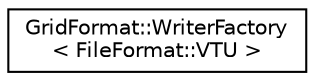 digraph "Graphical Class Hierarchy"
{
 // LATEX_PDF_SIZE
  edge [fontname="Helvetica",fontsize="10",labelfontname="Helvetica",labelfontsize="10"];
  node [fontname="Helvetica",fontsize="10",shape=record];
  rankdir="LR";
  Node0 [label="GridFormat::WriterFactory\l\< FileFormat::VTU \>",height=0.2,width=0.4,color="black", fillcolor="white", style="filled",URL="$structGridFormat_1_1WriterFactory_3_01FileFormat_1_1VTU_01_4.html",tooltip="Specialization of the WriterFactory for the .vtu format."];
}
